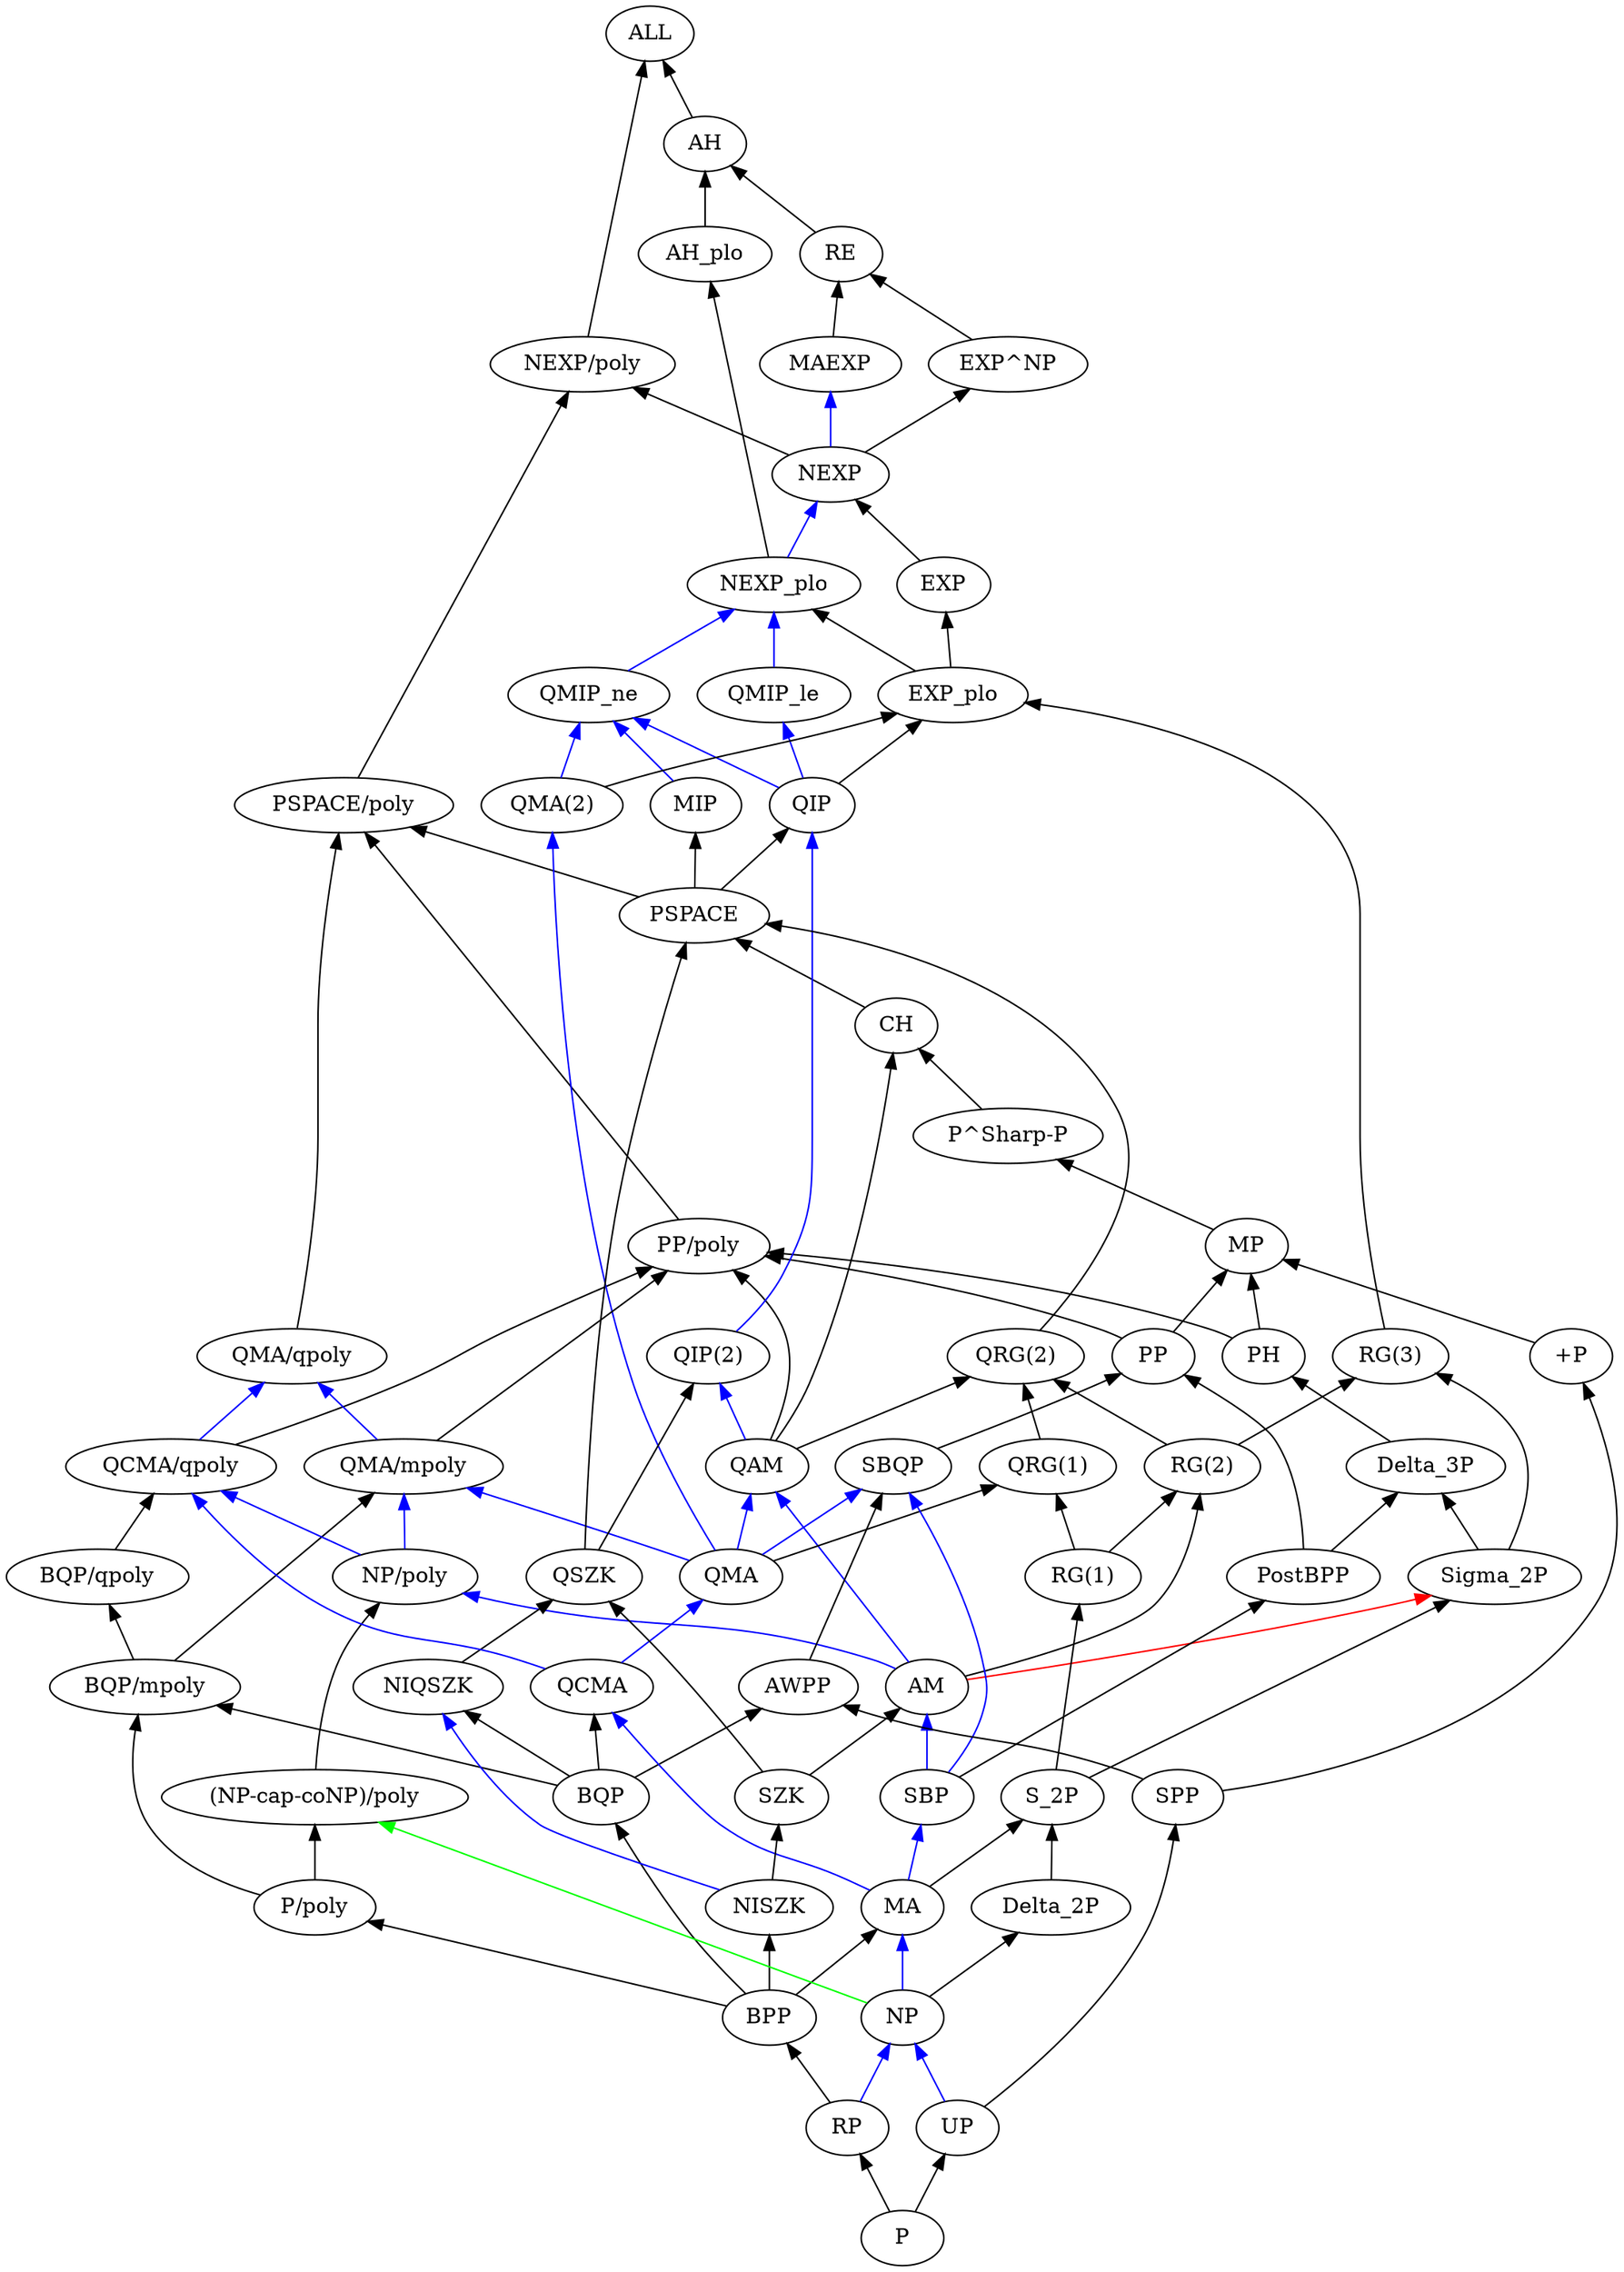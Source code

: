 digraph G {
    bgcolor=white;
    rankdir=BT;
    node [color=black,fontcolor=black];
    1 [label="(NP-cap-coNP)/poly",id="AAnode1"];
    2 [label="+P",id="AAnode2"];
    3 [label="AH",id="AAnode3"];
    4 [label="AH_plo",id="AAnode4"];
    5 [label="ALL",id="AAnode5"];
    6 [label="AM",id="AAnode6"];
    7 [label="AWPP",id="AAnode7"];
    8 [label="BPP",id="AAnode8"];
    9 [label="BQP",id="AAnode9"];
    10 [label="BQP/mpoly",id="AAnode10"];
    11 [label="BQP/qpoly",id="AAnode11"];
    12 [label="CH",id="AAnode12"];
    13 [label="Delta_2P",id="AAnode13"];
    14 [label="Delta_3P",id="AAnode14"];
    15 [label="EXP",id="AAnode15"];
    16 [label="EXP^NP",id="AAnode16"];
    17 [label="EXP_plo",id="AAnode17"];
    18 [label="MA",id="AAnode18"];
    19 [label="MAEXP",id="AAnode19"];
    20 [label="MIP",id="AAnode20"];
    21 [label="MP",id="AAnode21"];
    22 [label="NEXP",id="AAnode22"];
    23 [label="NEXP/poly",id="AAnode23"];
    24 [label="NEXP_plo",id="AAnode24"];
    25 [label="NIQSZK",id="AAnode25"];
    26 [label="NISZK",id="AAnode26"];
    27 [label="NP",id="AAnode27"];
    28 [label="NP/poly",id="AAnode28"];
    29 [label="P",id="AAnode29"];
    30 [label="P/poly",id="AAnode30"];
    31 [label="PH",id="AAnode31"];
    32 [label="PP",id="AAnode32"];
    33 [label="PP/poly",id="AAnode33"];
    34 [label="PSPACE",id="AAnode34"];
    35 [label="PSPACE/poly",id="AAnode35"];
    36 [label="P^Sharp-P",id="AAnode36"];
    37 [label="PostBPP",id="AAnode37"];
    38 [label="QAM",id="AAnode38"];
    39 [label="QCMA",id="AAnode39"];
    40 [label="QCMA/qpoly",id="AAnode40"];
    41 [label="QIP",id="AAnode41"];
    42 [label="QIP(2)",id="AAnode42"];
    43 [label="QMA",id="AAnode43"];
    44 [label="QMA(2)",id="AAnode44"];
    45 [label="QMA/mpoly",id="AAnode45"];
    46 [label="QMA/qpoly",id="AAnode46"];
    47 [label="QMIP_le",id="AAnode47"];
    48 [label="QMIP_ne",id="AAnode48"];
    49 [label="QRG(1)",id="AAnode49"];
    50 [label="QRG(2)",id="AAnode50"];
    51 [label="QSZK",id="AAnode51"];
    52 [label="RE",id="AAnode52"];
    53 [label="RG(1)",id="AAnode53"];
    54 [label="RG(2)",id="AAnode54"];
    55 [label="RG(3)",id="AAnode55"];
    56 [label="RP",id="AAnode56"];
    57 [label="SBP",id="AAnode57"];
    58 [label="SBQP",id="AAnode58"];
    59 [label="SPP",id="AAnode59"];
    60 [label="SZK",id="AAnode60"];
    61 [label="S_2P",id="AAnode61"];
    62 [label="Sigma_2P",id="AAnode62"];
    63 [label="UP",id="AAnode63"];
    25 -> 51 [color=black];
    50 -> 34 [color=black];
    57 -> 37 [color=black];
    57 -> 6 [color=blue];
    57 -> 58 [color=blue];
    12 -> 34 [color=black];
    47 -> 24 [color=blue];
    19 -> 52 [color=black];
    20 -> 48 [color=blue];
    45 -> 33 [color=black];
    45 -> 46 [color=blue];
    24 -> 4 [color=black];
    24 -> 22 [color=blue];
    46 -> 35 [color=black];
    37 -> 32 [color=black];
    37 -> 14 [color=black];
    32 -> 33 [color=black];
    32 -> 21 [color=black];
    17 -> 24 [color=black];
    17 -> 15 [color=black];
    8 -> 18 [color=black];
    8 -> 9 [color=black];
    8 -> 26 [color=black];
    8 -> 30 [color=black];
    21 -> 36 [color=black];
    1 -> 28 [color=black];
    27 -> 13 [color=black];
    27 -> 18 [color=blue];
    27 -> 1 [color=green];
    63 -> 59 [color=black];
    63 -> 27 [color=blue];
    15 -> 22 [color=black];
    40 -> 33 [color=black];
    40 -> 46 [color=blue];
    36 -> 12 [color=black];
    48 -> 24 [color=blue];
    59 -> 2 [color=black];
    59 -> 7 [color=black];
    23 -> 5 [color=black];
    33 -> 35 [color=black];
    13 -> 61 [color=black];
    16 -> 52 [color=black];
    18 -> 61 [color=black];
    18 -> 39 [color=blue];
    18 -> 57 [color=blue];
    11 -> 40 [color=black];
    44 -> 17 [color=black];
    44 -> 48 [color=blue];
    4 -> 3 [color=black];
    49 -> 50 [color=black];
    2 -> 21 [color=black];
    51 -> 42 [color=black];
    51 -> 34 [color=black];
    58 -> 32 [color=black];
    61 -> 53 [color=black];
    61 -> 62 [color=black];
    52 -> 3 [color=black];
    42 -> 41 [color=blue];
    35 -> 23 [color=black];
    26 -> 60 [color=black];
    26 -> 25 [color=blue];
    30 -> 10 [color=black];
    30 -> 1 [color=black];
    31 -> 33 [color=black];
    31 -> 21 [color=black];
    6 -> 54 [color=black];
    6 -> 28 [color=blue];
    6 -> 38 [color=blue];
    6 -> 62 [color=red];
    62 -> 55 [color=black];
    62 -> 14 [color=black];
    43 -> 49 [color=black];
    43 -> 45 [color=blue];
    43 -> 44 [color=blue];
    43 -> 58 [color=blue];
    43 -> 38 [color=blue];
    55 -> 17 [color=black];
    7 -> 58 [color=black];
    34 -> 41 [color=black];
    34 -> 20 [color=black];
    34 -> 35 [color=black];
    9 -> 39 [color=black];
    9 -> 25 [color=black];
    9 -> 10 [color=black];
    9 -> 7 [color=black];
    39 -> 40 [color=blue];
    39 -> 43 [color=blue];
    22 -> 23 [color=black];
    22 -> 16 [color=black];
    22 -> 19 [color=blue];
    53 -> 49 [color=black];
    53 -> 54 [color=black];
    41 -> 17 [color=black];
    41 -> 47 [color=blue];
    41 -> 48 [color=blue];
    10 -> 45 [color=black];
    10 -> 11 [color=black];
    54 -> 55 [color=black];
    54 -> 50 [color=black];
    38 -> 33 [color=black];
    38 -> 50 [color=black];
    38 -> 12 [color=black];
    38 -> 42 [color=blue];
    60 -> 6 [color=black];
    60 -> 51 [color=black];
    3 -> 5 [color=black];
    14 -> 31 [color=black];
    29 -> 56 [color=black];
    29 -> 63 [color=black];
    28 -> 45 [color=blue];
    28 -> 40 [color=blue];
    56 -> 8 [color=black];
    56 -> 27 [color=blue];
}